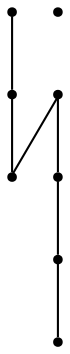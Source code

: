graph {
  node [shape=point,comment="{\"directed\":false,\"doi\":\"10.4230/LIPIcs.GD.2024.12\",\"figure\":\"11 (2)\"}"]

  v0 [pos="1998.8505452346876,2757.8400226309063"]
  v1 [pos="1832.1379617655157,2757.8400226309063"]
  v2 [pos="1665.425378296344,2757.840022630906"]
  v3 [pos="1623.747232429051,2757.840022630906"]
  v4 [pos="1498.712794827172,2757.8400226309063"]
  v5 [pos="1915.4942535001019,2757.840022630906"]
  v6 [pos="1748.78167003093,2757.840022630906"]
  v7 [pos="1582.069086561758,2757.840022630906"]

  v0 -- v4 [id="-1",pos="1998.8505452346876,2757.8400226309063 1998.8505770325894,2791.174543187869 1973.8436895122138,2803.67498839673 1947.4488871734056,2811.3127929725865 1921.0500147031653,2818.954666703785 1893.2672975459247,2821.7298306466373 1859.9247808520904,2823.1214817734053 1826.582264158256,2824.5090637448316 1787.6799479278277,2824.5090637448316 1748.7817018288317,2824.5090637448316 1709.8834557298358,2824.5090637448316 1670.9811394994074,2824.5090637448316 1637.638622805573,2823.1214817734053 1604.2961061117387,2821.7298306466373 1576.5133889544982,2818.954666703785 1550.1145164842578,2811.3127929725865 1523.7197141454496,2803.67498839673 1498.712826625074,2791.174543187869 1498.712794827172,2757.8400226309063"]
  v3 -- v2 [id="-3",pos="1623.747232429051,2757.840022630906 1665.425378296344,2757.840022630906 1665.425378296344,2757.840022630906 1665.425378296344,2757.840022630906"]
  v1 -- v2 [id="-7",pos="1832.1379617655157,2757.8400226309063 1832.1379935634177,2774.5072829093874 1823.8023643899592,2782.840913048628 1816.8546500349328,2787.0077281182485 1809.9110058113388,2791.174543187869 1804.351206274745,2791.174543187869 1793.2397474644217,2791.174543187869 1782.124218522666,2791.174543187869 1765.452960175749,2791.174543187869 1748.7817018288317,2791.174543187869 1732.1104434819144,2791.174543187869 1715.4391851349974,2791.174543187869 1704.3236561932417,2791.174543187869 1693.2121973829185,2791.174543187869 1687.6523978463247,2791.174543187869 1680.7087536227307,2787.0077281182485 1673.7610392677043,2782.840913048628 1665.4254100942458,2774.5072829093874 1665.425378296344,2757.840022630906"]
  v1 -- v5 [id="-9",pos="1832.1379617655157,2757.8400226309063 1915.4942535001019,2757.840022630906 1915.4942535001019,2757.840022630906 1915.4942535001019,2757.840022630906"]
  v5 -- v0 [id="-10",pos="1915.4942535001019,2757.840022630906 1998.8505452346876,2757.8400226309063 1998.8505452346876,2757.8400226309063 1998.8505452346876,2757.8400226309063"]
  v7 -- v3 [id="-14",pos="1582.069086561758,2757.840022630906 1623.747232429051,2757.840022630906 1623.747232429051,2757.840022630906 1623.747232429051,2757.840022630906"]
}